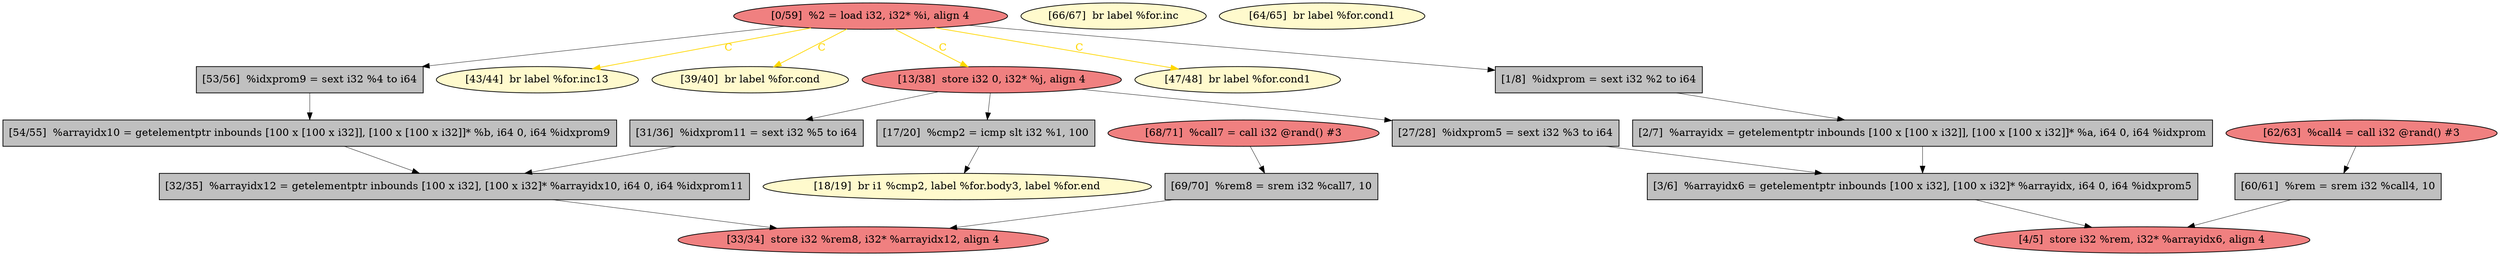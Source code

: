 
digraph G {


node646 [fillcolor=lightcoral,label="[13/38]  store i32 0, i32* %j, align 4",shape=ellipse,style=filled ]
node645 [fillcolor=lemonchiffon,label="[66/67]  br label %for.inc",shape=ellipse,style=filled ]
node644 [fillcolor=lemonchiffon,label="[43/44]  br label %for.inc13",shape=ellipse,style=filled ]
node643 [fillcolor=grey,label="[60/61]  %rem = srem i32 %call4, 10",shape=rectangle,style=filled ]
node642 [fillcolor=lightcoral,label="[62/63]  %call4 = call i32 @rand() #3",shape=ellipse,style=filled ]
node647 [fillcolor=grey,label="[69/70]  %rem8 = srem i32 %call7, 10",shape=rectangle,style=filled ]
node631 [fillcolor=grey,label="[54/55]  %arrayidx10 = getelementptr inbounds [100 x [100 x i32]], [100 x [100 x i32]]* %b, i64 0, i64 %idxprom9",shape=rectangle,style=filled ]
node627 [fillcolor=lemonchiffon,label="[39/40]  br label %for.cond",shape=ellipse,style=filled ]
node641 [fillcolor=lightcoral,label="[33/34]  store i32 %rem8, i32* %arrayidx12, align 4",shape=ellipse,style=filled ]
node648 [fillcolor=lemonchiffon,label="[18/19]  br i1 %cmp2, label %for.body3, label %for.end",shape=ellipse,style=filled ]
node637 [fillcolor=grey,label="[1/8]  %idxprom = sext i32 %2 to i64",shape=rectangle,style=filled ]
node629 [fillcolor=lemonchiffon,label="[47/48]  br label %for.cond1",shape=ellipse,style=filled ]
node636 [fillcolor=lightcoral,label="[68/71]  %call7 = call i32 @rand() #3",shape=ellipse,style=filled ]
node628 [fillcolor=lemonchiffon,label="[64/65]  br label %for.cond1",shape=ellipse,style=filled ]
node626 [fillcolor=grey,label="[31/36]  %idxprom11 = sext i32 %5 to i64",shape=rectangle,style=filled ]
node635 [fillcolor=lightcoral,label="[4/5]  store i32 %rem, i32* %arrayidx6, align 4",shape=ellipse,style=filled ]
node632 [fillcolor=lightcoral,label="[0/59]  %2 = load i32, i32* %i, align 4",shape=ellipse,style=filled ]
node633 [fillcolor=grey,label="[32/35]  %arrayidx12 = getelementptr inbounds [100 x i32], [100 x i32]* %arrayidx10, i64 0, i64 %idxprom11",shape=rectangle,style=filled ]
node634 [fillcolor=grey,label="[27/28]  %idxprom5 = sext i32 %3 to i64",shape=rectangle,style=filled ]
node638 [fillcolor=grey,label="[17/20]  %cmp2 = icmp slt i32 %1, 100",shape=rectangle,style=filled ]
node630 [fillcolor=grey,label="[2/7]  %arrayidx = getelementptr inbounds [100 x [100 x i32]], [100 x [100 x i32]]* %a, i64 0, i64 %idxprom",shape=rectangle,style=filled ]
node639 [fillcolor=grey,label="[3/6]  %arrayidx6 = getelementptr inbounds [100 x i32], [100 x i32]* %arrayidx, i64 0, i64 %idxprom5",shape=rectangle,style=filled ]
node640 [fillcolor=grey,label="[53/56]  %idxprom9 = sext i32 %4 to i64",shape=rectangle,style=filled ]

node647->node641 [style=solid,color=black,label="",penwidth=0.5,fontcolor=black ]
node640->node631 [style=solid,color=black,label="",penwidth=0.5,fontcolor=black ]
node646->node634 [style=solid,color=black,label="",penwidth=0.5,fontcolor=black ]
node637->node630 [style=solid,color=black,label="",penwidth=0.5,fontcolor=black ]
node642->node643 [style=solid,color=black,label="",penwidth=0.5,fontcolor=black ]
node634->node639 [style=solid,color=black,label="",penwidth=0.5,fontcolor=black ]
node632->node629 [style=solid,color=gold,label="C",penwidth=1.0,fontcolor=gold ]
node632->node646 [style=solid,color=gold,label="C",penwidth=1.0,fontcolor=gold ]
node626->node633 [style=solid,color=black,label="",penwidth=0.5,fontcolor=black ]
node646->node638 [style=solid,color=black,label="",penwidth=0.5,fontcolor=black ]
node630->node639 [style=solid,color=black,label="",penwidth=0.5,fontcolor=black ]
node633->node641 [style=solid,color=black,label="",penwidth=0.5,fontcolor=black ]
node646->node626 [style=solid,color=black,label="",penwidth=0.5,fontcolor=black ]
node631->node633 [style=solid,color=black,label="",penwidth=0.5,fontcolor=black ]
node636->node647 [style=solid,color=black,label="",penwidth=0.5,fontcolor=black ]
node638->node648 [style=solid,color=black,label="",penwidth=0.5,fontcolor=black ]
node632->node627 [style=solid,color=gold,label="C",penwidth=1.0,fontcolor=gold ]
node632->node640 [style=solid,color=black,label="",penwidth=0.5,fontcolor=black ]
node639->node635 [style=solid,color=black,label="",penwidth=0.5,fontcolor=black ]
node632->node644 [style=solid,color=gold,label="C",penwidth=1.0,fontcolor=gold ]
node632->node637 [style=solid,color=black,label="",penwidth=0.5,fontcolor=black ]
node643->node635 [style=solid,color=black,label="",penwidth=0.5,fontcolor=black ]


}
